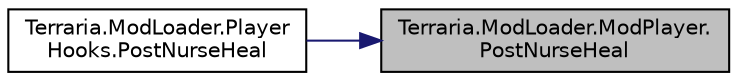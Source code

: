 digraph "Terraria.ModLoader.ModPlayer.PostNurseHeal"
{
 // LATEX_PDF_SIZE
  edge [fontname="Helvetica",fontsize="10",labelfontname="Helvetica",labelfontsize="10"];
  node [fontname="Helvetica",fontsize="10",shape=record];
  rankdir="RL";
  Node1 [label="Terraria.ModLoader.ModPlayer.\lPostNurseHeal",height=0.2,width=0.4,color="black", fillcolor="grey75", style="filled", fontcolor="black",tooltip="Called on the Client after the player heals themselves with the Nurse NPC."];
  Node1 -> Node2 [dir="back",color="midnightblue",fontsize="10",style="solid",fontname="Helvetica"];
  Node2 [label="Terraria.ModLoader.Player\lHooks.PostNurseHeal",height=0.2,width=0.4,color="black", fillcolor="white", style="filled",URL="$class_terraria_1_1_mod_loader_1_1_player_hooks.html#a2bad42549eaee572bedb5096810b7c29",tooltip=" "];
}
